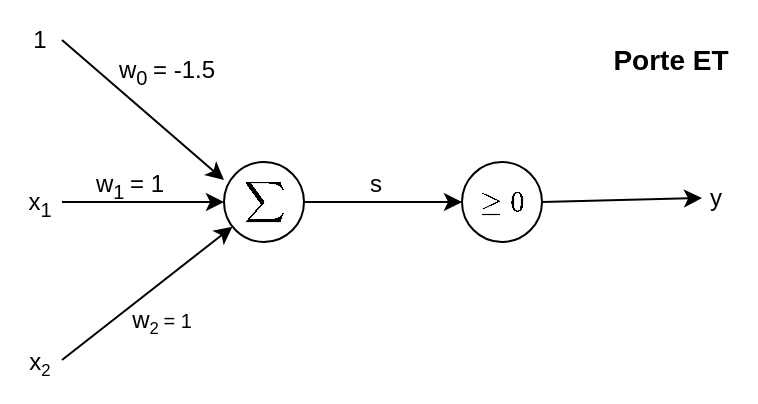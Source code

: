 <mxfile version="12.4.9" type="device"><diagram id="P_MoxVko4eVaTTqNdiFI" name="Page-1"><mxGraphModel dx="454" dy="761" grid="1" gridSize="10" guides="1" tooltips="1" connect="1" arrows="1" fold="1" page="1" pageScale="1" pageWidth="827" pageHeight="1169" math="1" shadow="0"><root><mxCell id="0"/><mxCell id="1" parent="0"/><mxCell id="yia1wDCwWx10TxgLuCS8-9" value="1" style="text;html=1;strokeColor=none;fillColor=none;align=center;verticalAlign=middle;whiteSpace=wrap;rounded=0;" parent="1" vertex="1"><mxGeometry x="249" y="140" width="40" height="40" as="geometry"/></mxCell><mxCell id="yia1wDCwWx10TxgLuCS8-10" value="x&lt;sub&gt;1&lt;/sub&gt;" style="text;html=1;strokeColor=none;fillColor=none;align=center;verticalAlign=middle;whiteSpace=wrap;rounded=0;" parent="1" vertex="1"><mxGeometry x="249" y="222" width="40" height="40" as="geometry"/></mxCell><mxCell id="yia1wDCwWx10TxgLuCS8-11" value="x&lt;span style=&quot;font-size: 10px&quot;&gt;&lt;sub&gt;2&lt;/sub&gt;&lt;/span&gt;" style="text;html=1;strokeColor=none;fillColor=none;align=center;verticalAlign=middle;whiteSpace=wrap;rounded=0;" parent="1" vertex="1"><mxGeometry x="249" y="301" width="40" height="40" as="geometry"/></mxCell><mxCell id="yia1wDCwWx10TxgLuCS8-15" value="$$\sum$$" style="ellipse;whiteSpace=wrap;html=1;aspect=fixed;" parent="1" vertex="1"><mxGeometry x="361" y="221" width="40" height="40" as="geometry"/></mxCell><mxCell id="yia1wDCwWx10TxgLuCS8-16" value="" style="endArrow=classic;html=1;" parent="1" edge="1"><mxGeometry width="50" height="50" relative="1" as="geometry"><mxPoint x="280" y="160" as="sourcePoint"/><mxPoint x="361" y="230" as="targetPoint"/></mxGeometry></mxCell><mxCell id="yia1wDCwWx10TxgLuCS8-17" value="" style="endArrow=classic;html=1;entryX=0;entryY=0.5;entryDx=0;entryDy=0;" parent="1" target="yia1wDCwWx10TxgLuCS8-15" edge="1"><mxGeometry width="50" height="50" relative="1" as="geometry"><mxPoint x="280" y="241" as="sourcePoint"/><mxPoint x="90" y="420" as="targetPoint"/></mxGeometry></mxCell><mxCell id="yia1wDCwWx10TxgLuCS8-18" value="" style="endArrow=classic;html=1;" parent="1" target="yia1wDCwWx10TxgLuCS8-15" edge="1"><mxGeometry width="50" height="50" relative="1" as="geometry"><mxPoint x="280" y="320" as="sourcePoint"/><mxPoint x="90" y="420" as="targetPoint"/></mxGeometry></mxCell><mxCell id="yia1wDCwWx10TxgLuCS8-22" value="$$\geq 0$$" style="ellipse;whiteSpace=wrap;html=1;aspect=fixed;" parent="1" vertex="1"><mxGeometry x="480" y="221" width="40" height="40" as="geometry"/></mxCell><mxCell id="yia1wDCwWx10TxgLuCS8-23" value="" style="endArrow=classic;html=1;exitX=1;exitY=0.5;exitDx=0;exitDy=0;" parent="1" source="yia1wDCwWx10TxgLuCS8-15" edge="1"><mxGeometry width="50" height="50" relative="1" as="geometry"><mxPoint x="110" y="470" as="sourcePoint"/><mxPoint x="480" y="241" as="targetPoint"/></mxGeometry></mxCell><mxCell id="yia1wDCwWx10TxgLuCS8-24" value="" style="endArrow=classic;html=1;exitX=1;exitY=0.5;exitDx=0;exitDy=0;" parent="1" source="yia1wDCwWx10TxgLuCS8-22" edge="1"><mxGeometry width="50" height="50" relative="1" as="geometry"><mxPoint x="310" y="470" as="sourcePoint"/><mxPoint x="600" y="239" as="targetPoint"/></mxGeometry></mxCell><mxCell id="yia1wDCwWx10TxgLuCS8-25" value="y" style="text;html=1;strokeColor=none;fillColor=none;align=center;verticalAlign=middle;whiteSpace=wrap;rounded=0;" parent="1" vertex="1"><mxGeometry x="587" y="229" width="40" height="20" as="geometry"/></mxCell><mxCell id="9Z-nKmhS6flBQpAPhafl-1" value="w&lt;sub&gt;0&amp;nbsp;&lt;/sub&gt;= -1.5" style="text;html=1;strokeColor=none;fillColor=none;align=center;verticalAlign=middle;whiteSpace=wrap;rounded=0;" parent="1" vertex="1"><mxGeometry x="305" y="166" width="55" height="20" as="geometry"/></mxCell><mxCell id="9Z-nKmhS6flBQpAPhafl-2" value="w&lt;sub&gt;1&amp;nbsp;&lt;/sub&gt;= 1" style="text;html=1;strokeColor=none;fillColor=none;align=center;verticalAlign=middle;whiteSpace=wrap;rounded=0;" parent="1" vertex="1"><mxGeometry x="294" y="223" width="40" height="20" as="geometry"/></mxCell><mxCell id="9Z-nKmhS6flBQpAPhafl-3" value="w&lt;span style=&quot;font-size: 10px&quot;&gt;&lt;sub&gt;2&amp;nbsp;&lt;/sub&gt;= 1&lt;/span&gt;" style="text;html=1;strokeColor=none;fillColor=none;align=center;verticalAlign=middle;whiteSpace=wrap;rounded=0;" parent="1" vertex="1"><mxGeometry x="310" y="290" width="40" height="20" as="geometry"/></mxCell><mxCell id="WbzS2Wxh6R1f7IiSsk6m-2" value="s" style="text;html=1;strokeColor=none;fillColor=none;align=center;verticalAlign=middle;whiteSpace=wrap;rounded=0;" parent="1" vertex="1"><mxGeometry x="417" y="222" width="40" height="20" as="geometry"/></mxCell><mxCell id="S1axXy83Y4baLqLWAGUX-2" value="&lt;font style=&quot;font-size: 14px&quot;&gt;&lt;b&gt;Porte ET&lt;/b&gt;&lt;/font&gt;" style="text;html=1;align=center;verticalAlign=middle;resizable=0;points=[];autosize=1;" vertex="1" parent="1"><mxGeometry x="549" y="160" width="70" height="20" as="geometry"/></mxCell></root></mxGraphModel></diagram></mxfile>